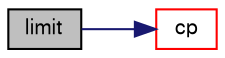 digraph "limit"
{
  bgcolor="transparent";
  edge [fontname="FreeSans",fontsize="10",labelfontname="FreeSans",labelfontsize="10"];
  node [fontname="FreeSans",fontsize="10",shape=record];
  rankdir="LR";
  Node134 [label="limit",height=0.2,width=0.4,color="black", fillcolor="grey75", style="filled", fontcolor="black"];
  Node134 -> Node135 [color="midnightblue",fontsize="10",style="solid",fontname="FreeSans"];
  Node135 [label="cp",height=0.2,width=0.4,color="red",URL="$a30370.html#a68cc4116ee1e7f03181ae4ec51672064",tooltip="Heat capacity at constant pressure [J/(kg K)]. "];
}
